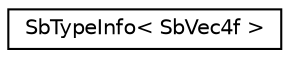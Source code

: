 digraph "Graphical Class Hierarchy"
{
 // LATEX_PDF_SIZE
  edge [fontname="Helvetica",fontsize="10",labelfontname="Helvetica",labelfontsize="10"];
  node [fontname="Helvetica",fontsize="10",shape=record];
  rankdir="LR";
  Node0 [label="SbTypeInfo\< SbVec4f \>",height=0.2,width=0.4,color="black", fillcolor="white", style="filled",URL="$structSbTypeInfo_3_01SbVec4f_01_4.html",tooltip=" "];
}
